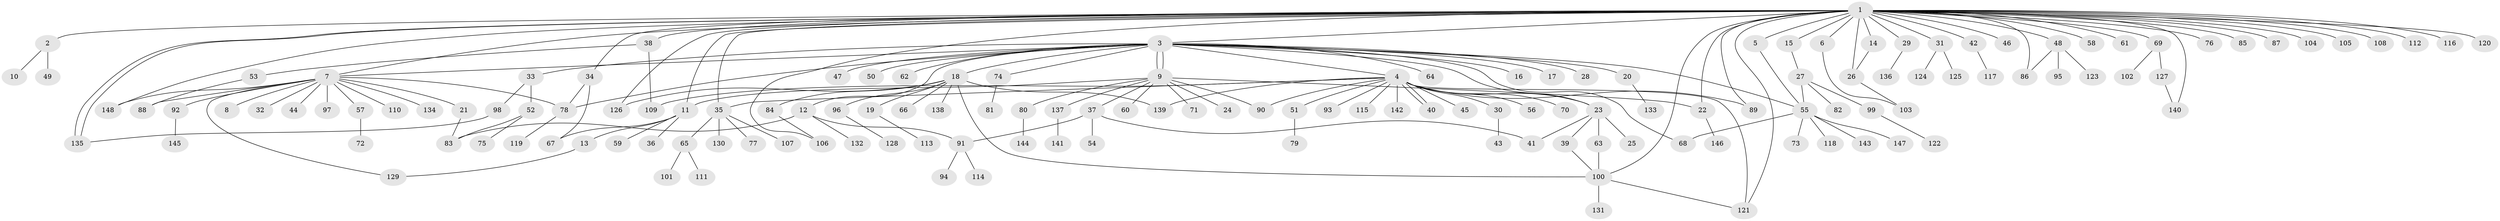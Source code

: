// Generated by graph-tools (version 1.1) at 2025/35/03/09/25 02:35:52]
// undirected, 148 vertices, 184 edges
graph export_dot {
graph [start="1"]
  node [color=gray90,style=filled];
  1;
  2;
  3;
  4;
  5;
  6;
  7;
  8;
  9;
  10;
  11;
  12;
  13;
  14;
  15;
  16;
  17;
  18;
  19;
  20;
  21;
  22;
  23;
  24;
  25;
  26;
  27;
  28;
  29;
  30;
  31;
  32;
  33;
  34;
  35;
  36;
  37;
  38;
  39;
  40;
  41;
  42;
  43;
  44;
  45;
  46;
  47;
  48;
  49;
  50;
  51;
  52;
  53;
  54;
  55;
  56;
  57;
  58;
  59;
  60;
  61;
  62;
  63;
  64;
  65;
  66;
  67;
  68;
  69;
  70;
  71;
  72;
  73;
  74;
  75;
  76;
  77;
  78;
  79;
  80;
  81;
  82;
  83;
  84;
  85;
  86;
  87;
  88;
  89;
  90;
  91;
  92;
  93;
  94;
  95;
  96;
  97;
  98;
  99;
  100;
  101;
  102;
  103;
  104;
  105;
  106;
  107;
  108;
  109;
  110;
  111;
  112;
  113;
  114;
  115;
  116;
  117;
  118;
  119;
  120;
  121;
  122;
  123;
  124;
  125;
  126;
  127;
  128;
  129;
  130;
  131;
  132;
  133;
  134;
  135;
  136;
  137;
  138;
  139;
  140;
  141;
  142;
  143;
  144;
  145;
  146;
  147;
  148;
  1 -- 2;
  1 -- 3;
  1 -- 5;
  1 -- 6;
  1 -- 7;
  1 -- 11;
  1 -- 14;
  1 -- 15;
  1 -- 22;
  1 -- 26;
  1 -- 29;
  1 -- 31;
  1 -- 34;
  1 -- 35;
  1 -- 38;
  1 -- 42;
  1 -- 46;
  1 -- 48;
  1 -- 58;
  1 -- 61;
  1 -- 69;
  1 -- 76;
  1 -- 85;
  1 -- 86;
  1 -- 87;
  1 -- 89;
  1 -- 100;
  1 -- 104;
  1 -- 105;
  1 -- 106;
  1 -- 108;
  1 -- 112;
  1 -- 116;
  1 -- 120;
  1 -- 121;
  1 -- 126;
  1 -- 135;
  1 -- 135;
  1 -- 140;
  1 -- 148;
  2 -- 10;
  2 -- 49;
  3 -- 4;
  3 -- 7;
  3 -- 9;
  3 -- 9;
  3 -- 12;
  3 -- 16;
  3 -- 17;
  3 -- 18;
  3 -- 20;
  3 -- 23;
  3 -- 28;
  3 -- 33;
  3 -- 47;
  3 -- 50;
  3 -- 55;
  3 -- 62;
  3 -- 64;
  3 -- 68;
  3 -- 74;
  3 -- 78;
  4 -- 23;
  4 -- 30;
  4 -- 35;
  4 -- 40;
  4 -- 40;
  4 -- 45;
  4 -- 51;
  4 -- 56;
  4 -- 70;
  4 -- 89;
  4 -- 90;
  4 -- 93;
  4 -- 109;
  4 -- 115;
  4 -- 121;
  4 -- 139;
  4 -- 142;
  5 -- 55;
  6 -- 103;
  7 -- 8;
  7 -- 21;
  7 -- 32;
  7 -- 44;
  7 -- 57;
  7 -- 78;
  7 -- 88;
  7 -- 92;
  7 -- 97;
  7 -- 110;
  7 -- 129;
  7 -- 134;
  7 -- 148;
  9 -- 11;
  9 -- 22;
  9 -- 24;
  9 -- 37;
  9 -- 60;
  9 -- 71;
  9 -- 80;
  9 -- 90;
  9 -- 137;
  11 -- 13;
  11 -- 36;
  11 -- 59;
  11 -- 67;
  12 -- 83;
  12 -- 91;
  12 -- 132;
  13 -- 129;
  14 -- 26;
  15 -- 27;
  18 -- 19;
  18 -- 66;
  18 -- 84;
  18 -- 96;
  18 -- 100;
  18 -- 126;
  18 -- 138;
  18 -- 139;
  19 -- 113;
  20 -- 133;
  21 -- 83;
  22 -- 146;
  23 -- 25;
  23 -- 39;
  23 -- 41;
  23 -- 63;
  26 -- 103;
  27 -- 55;
  27 -- 82;
  27 -- 99;
  29 -- 136;
  30 -- 43;
  31 -- 124;
  31 -- 125;
  33 -- 52;
  33 -- 98;
  34 -- 67;
  34 -- 78;
  35 -- 65;
  35 -- 77;
  35 -- 107;
  35 -- 130;
  37 -- 41;
  37 -- 54;
  37 -- 91;
  38 -- 53;
  38 -- 109;
  39 -- 100;
  42 -- 117;
  48 -- 86;
  48 -- 95;
  48 -- 123;
  51 -- 79;
  52 -- 75;
  52 -- 83;
  53 -- 88;
  55 -- 68;
  55 -- 73;
  55 -- 118;
  55 -- 143;
  55 -- 147;
  57 -- 72;
  63 -- 100;
  65 -- 101;
  65 -- 111;
  69 -- 102;
  69 -- 127;
  74 -- 81;
  78 -- 119;
  80 -- 144;
  84 -- 106;
  91 -- 94;
  91 -- 114;
  92 -- 145;
  96 -- 128;
  98 -- 135;
  99 -- 122;
  100 -- 121;
  100 -- 131;
  127 -- 140;
  137 -- 141;
}
